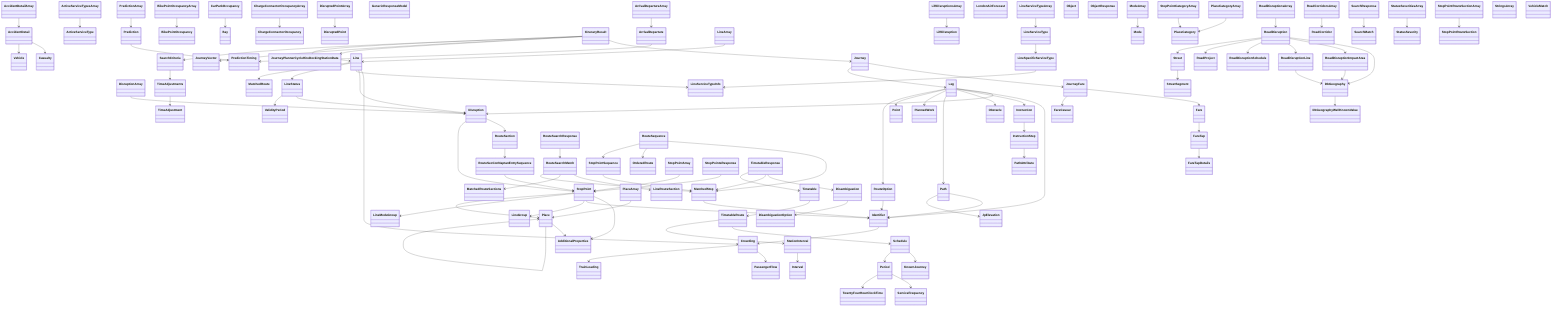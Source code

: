 classDiagram
    AccidentDetailArray --> AccidentDetail
    AccidentDetail --> Casualty
    AccidentDetail --> Vehicle
    ActiveServiceTypesArray --> ActiveServiceType
    class ActiveServiceType
    ArrivalDepartureArray --> ArrivalDeparture
    ArrivalDeparture --> PredictionTiming
    BikePointOccupancyArray --> BikePointOccupancy
    class BikePointOccupancy
    CarParkOccupancy --> Bay
    class Bay
    class Casualty
    ChargeConnectorOccupancyArray --> ChargeConnectorOccupancy
    class ChargeConnectorOccupancy
    DisruptedPointArray --> DisruptedPoint
    class DisruptedPoint
    DisruptionArray --> Disruption
    class GenericResponseModel
    ItineraryResult --> Journey
    ItineraryResult --> JourneyPlannerCycleHireDockingStationData
    ItineraryResult --> JourneyVector
    ItineraryResult --> Line
    ItineraryResult --> SearchCriteria
    Journey --> JourneyFare
    Journey --> Leg
    JourneyFare --> Fare
    JourneyFare --> FareCaveat
    Fare --> FareTap
    class FareCaveat
    FareTap --> FareTapDetails
    class FareTapDetails
    class JourneyPlannerCycleHireDockingStationData
    class JourneyVector
    Leg --> Disruption
    Leg --> Identifier
    Leg --> Instruction
    Leg --> Obstacle
    Leg --> Path
    Leg --> PlannedWork
    Leg --> Point
    Leg --> RouteOption
    Instruction --> InstructionStep
    InstructionStep --> PathAttribute
    LiftDisruptionsArray --> LiftDisruption
    class LiftDisruption
    LineArray --> Line
    Line --> Crowding
    Line --> Disruption
    Line --> LineServiceTypeInfo
    Line --> LineStatus
    Line --> MatchedRoute
    LineServiceTypeArray --> LineServiceType
    LineServiceType --> LineSpecificServiceType
    LineSpecificServiceType --> LineServiceTypeInfo
    class LineServiceTypeInfo
    LineStatus --> Disruption
    LineStatus --> ValidityPeriod
    Disruption --> RouteSection
    Disruption --> StopPoint
    class LondonAirForecast
    class MatchedRoute
    ModeArray --> Mode
    class Mode
    class Object
    class ObjectResponse
    class Obstacle
    Path --> Identifier
    Path --> JpElevation
    class JpElevation
    class PathAttribute
    PlaceArray --> Place
    PlaceCategoryArray --> PlaceCategory
    class PlannedWork
    class Point
    PredictionArray --> Prediction
    Prediction --> PredictionTiming
    class PredictionTiming
    RoadCorridorsArray --> RoadCorridor
    class RoadCorridor
    RoadDisruptionsArray --> RoadDisruption
    RoadDisruption --> DbGeography
    RoadDisruption --> RoadDisruptionImpactArea
    RoadDisruption --> RoadDisruptionLine
    RoadDisruption --> RoadDisruptionSchedule
    RoadDisruption --> RoadProject
    RoadDisruption --> Street
    RoadDisruptionImpactArea --> DbGeography
    RoadDisruptionLine --> DbGeography
    DbGeography --> DbGeographyWellKnownValue
    class DbGeographyWellKnownValue
    class RoadDisruptionSchedule
    class RoadProject
    RouteOption --> Identifier
    RouteSearchResponse --> RouteSearchMatch
    RouteSearchMatch --> LineRouteSection
    RouteSearchMatch --> MatchedRouteSections
    RouteSearchMatch --> MatchedStop
    class LineRouteSection
    class MatchedRouteSections
    RouteSection --> RouteSectionNaptanEntrySequence
    RouteSectionNaptanEntrySequence --> StopPoint
    RouteSequence --> MatchedStop
    RouteSequence --> OrderedRoute
    RouteSequence --> StopPointSequence
    class OrderedRoute
    SearchCriteria --> TimeAdjustments
    SearchResponse --> SearchMatch
    class SearchMatch
    StatusSeveritiesArray --> StatusSeverity
    class StatusSeverity
    StopPointArray --> StopPoint
    StopPointCategoryArray --> PlaceCategory
    class PlaceCategory
    StopPointRouteSectionArray --> StopPointRouteSection
    class StopPointRouteSection
    StopPointSequence --> MatchedStop
    StopPointsResponse --> StopPoint
    StopPoint --> AdditionalProperties
    StopPoint --> Identifier
    StopPoint --> LineGroup
    StopPoint --> LineModeGroup
    StopPoint --> Place
    class LineGroup
    class LineModeGroup
    Street --> StreetSegment
    class StreetSegment
    class StringsArray
    TimeAdjustments --> TimeAdjustment
    class TimeAdjustment
    TimetableResponse --> Disambiguation
    TimetableResponse --> MatchedStop
    TimetableResponse --> Timetable
    Disambiguation --> DisambiguationOption
    class DisambiguationOption
    MatchedStop --> Identifier
    Identifier --> Crowding
    Crowding --> PassengerFlow
    Crowding --> TrainLoading
    class PassengerFlow
    Timetable --> TimetableRoute
    TimetableRoute --> Schedule
    TimetableRoute --> StationInterval
    Schedule --> KnownJourney
    Schedule --> Period
    class KnownJourney
    Period --> ServiceFrequency
    Period --> TwentyFourHourClockTime
    class ServiceFrequency
    StationInterval --> Interval
    class Interval
    class TrainLoading
    class TwentyFourHourClockTime
    class ValidityPeriod
    class Vehicle
    class VehicleMatch
    class AdditionalProperties
    Place --> AdditionalProperties
    Place --> Place